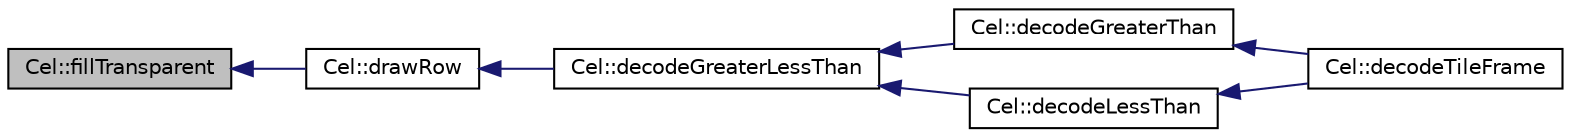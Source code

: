 digraph G
{
  edge [fontname="Helvetica",fontsize="10",labelfontname="Helvetica",labelfontsize="10"];
  node [fontname="Helvetica",fontsize="10",shape=record];
  rankdir="LR";
  Node1 [label="Cel::fillTransparent",height=0.2,width=0.4,color="black", fillcolor="grey75", style="filled" fontcolor="black"];
  Node1 -> Node2 [dir="back",color="midnightblue",fontsize="10",style="solid",fontname="Helvetica"];
  Node2 [label="Cel::drawRow",height=0.2,width=0.4,color="black", fillcolor="white", style="filled",URL="$namespace_cel.html#a3bb8d81110887523119ae23b019cac2c"];
  Node2 -> Node3 [dir="back",color="midnightblue",fontsize="10",style="solid",fontname="Helvetica"];
  Node3 [label="Cel::decodeGreaterLessThan",height=0.2,width=0.4,color="black", fillcolor="white", style="filled",URL="$namespace_cel.html#ad07fe4f9fafb5f75587121217d527a8e"];
  Node3 -> Node4 [dir="back",color="midnightblue",fontsize="10",style="solid",fontname="Helvetica"];
  Node4 [label="Cel::decodeGreaterThan",height=0.2,width=0.4,color="black", fillcolor="white", style="filled",URL="$namespace_cel.html#a378afc15133ba4096dbc24563bc87bb0"];
  Node4 -> Node5 [dir="back",color="midnightblue",fontsize="10",style="solid",fontname="Helvetica"];
  Node5 [label="Cel::decodeTileFrame",height=0.2,width=0.4,color="black", fillcolor="white", style="filled",URL="$namespace_cel.html#a5b636b6b8aecb4224673830e3b554a49"];
  Node3 -> Node6 [dir="back",color="midnightblue",fontsize="10",style="solid",fontname="Helvetica"];
  Node6 [label="Cel::decodeLessThan",height=0.2,width=0.4,color="black", fillcolor="white", style="filled",URL="$namespace_cel.html#a10fe8aca0cfb889447cf209ccad57a32"];
  Node6 -> Node5 [dir="back",color="midnightblue",fontsize="10",style="solid",fontname="Helvetica"];
}
